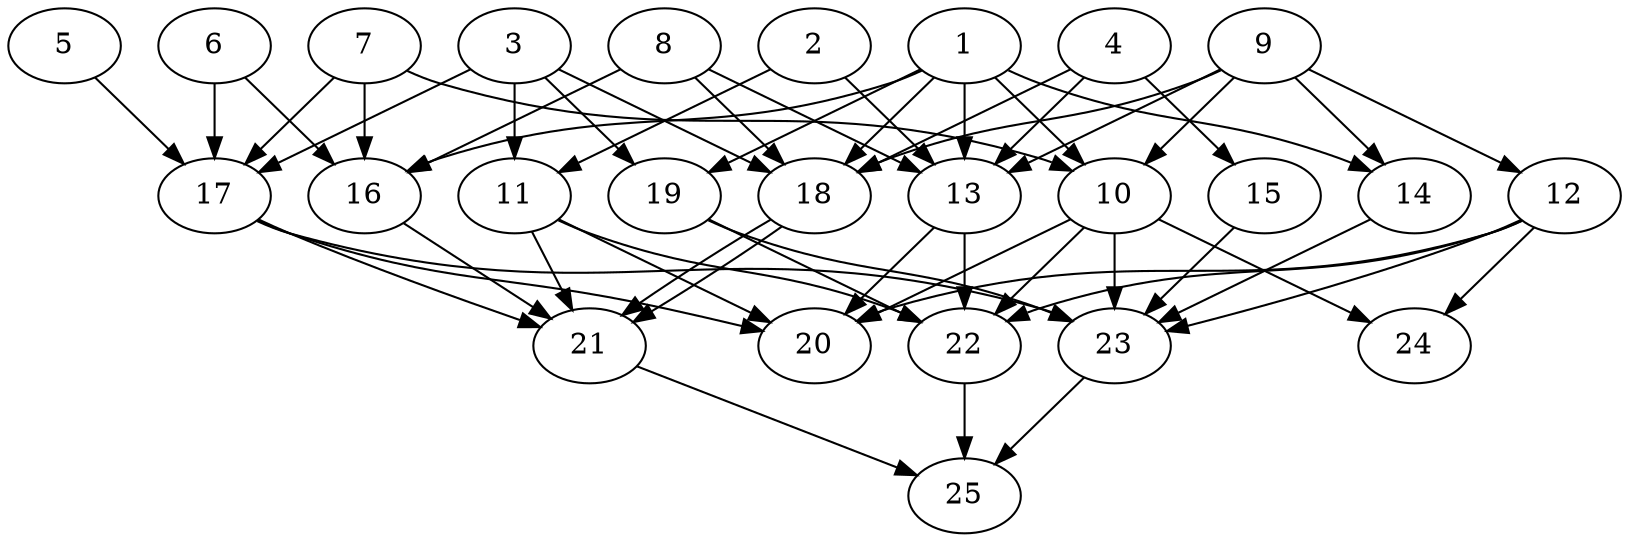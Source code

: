// DAG automatically generated by daggen at Tue Aug  6 16:26:47 2019
// ./daggen --dot -n 25 --ccr 0.4 --fat 0.7 --regular 0.5 --density 0.6 --mindata 5242880 --maxdata 52428800 
digraph G {
  1 [size="59220480", alpha="0.17", expect_size="23688192"] 
  1 -> 10 [size ="23688192"]
  1 -> 13 [size ="23688192"]
  1 -> 14 [size ="23688192"]
  1 -> 16 [size ="23688192"]
  1 -> 18 [size ="23688192"]
  1 -> 19 [size ="23688192"]
  2 [size="89354240", alpha="0.17", expect_size="35741696"] 
  2 -> 11 [size ="35741696"]
  2 -> 13 [size ="35741696"]
  3 [size="42926080", alpha="0.09", expect_size="17170432"] 
  3 -> 11 [size ="17170432"]
  3 -> 17 [size ="17170432"]
  3 -> 18 [size ="17170432"]
  3 -> 19 [size ="17170432"]
  4 [size="63275520", alpha="0.20", expect_size="25310208"] 
  4 -> 13 [size ="25310208"]
  4 -> 15 [size ="25310208"]
  4 -> 18 [size ="25310208"]
  5 [size="75880960", alpha="0.07", expect_size="30352384"] 
  5 -> 17 [size ="30352384"]
  6 [size="98478080", alpha="0.13", expect_size="39391232"] 
  6 -> 16 [size ="39391232"]
  6 -> 17 [size ="39391232"]
  7 [size="107863040", alpha="0.06", expect_size="43145216"] 
  7 -> 10 [size ="43145216"]
  7 -> 16 [size ="43145216"]
  7 -> 17 [size ="43145216"]
  8 [size="49251840", alpha="0.16", expect_size="19700736"] 
  8 -> 13 [size ="19700736"]
  8 -> 16 [size ="19700736"]
  8 -> 18 [size ="19700736"]
  9 [size="39424000", alpha="0.16", expect_size="15769600"] 
  9 -> 10 [size ="15769600"]
  9 -> 12 [size ="15769600"]
  9 -> 13 [size ="15769600"]
  9 -> 14 [size ="15769600"]
  9 -> 18 [size ="15769600"]
  10 [size="100582400", alpha="0.18", expect_size="40232960"] 
  10 -> 20 [size ="40232960"]
  10 -> 22 [size ="40232960"]
  10 -> 23 [size ="40232960"]
  10 -> 24 [size ="40232960"]
  11 [size="76533760", alpha="0.15", expect_size="30613504"] 
  11 -> 20 [size ="30613504"]
  11 -> 21 [size ="30613504"]
  11 -> 22 [size ="30613504"]
  12 [size="56801280", alpha="0.19", expect_size="22720512"] 
  12 -> 20 [size ="22720512"]
  12 -> 22 [size ="22720512"]
  12 -> 23 [size ="22720512"]
  12 -> 24 [size ="22720512"]
  13 [size="37491200", alpha="0.17", expect_size="14996480"] 
  13 -> 20 [size ="14996480"]
  13 -> 22 [size ="14996480"]
  14 [size="88719360", alpha="0.12", expect_size="35487744"] 
  14 -> 23 [size ="35487744"]
  15 [size="86397440", alpha="0.07", expect_size="34558976"] 
  15 -> 23 [size ="34558976"]
  16 [size="127646720", alpha="0.04", expect_size="51058688"] 
  16 -> 21 [size ="51058688"]
  17 [size="86151680", alpha="0.13", expect_size="34460672"] 
  17 -> 20 [size ="34460672"]
  17 -> 21 [size ="34460672"]
  17 -> 23 [size ="34460672"]
  18 [size="122672640", alpha="0.10", expect_size="49069056"] 
  18 -> 21 [size ="49069056"]
  18 -> 21 [size ="49069056"]
  19 [size="99875840", alpha="0.17", expect_size="39950336"] 
  19 -> 22 [size ="39950336"]
  19 -> 23 [size ="39950336"]
  20 [size="75264000", alpha="0.18", expect_size="30105600"] 
  21 [size="63214080", alpha="0.07", expect_size="25285632"] 
  21 -> 25 [size ="25285632"]
  22 [size="30876160", alpha="0.09", expect_size="12350464"] 
  22 -> 25 [size ="12350464"]
  23 [size="22589440", alpha="0.16", expect_size="9035776"] 
  23 -> 25 [size ="9035776"]
  24 [size="123770880", alpha="0.11", expect_size="49508352"] 
  25 [size="77204480", alpha="0.17", expect_size="30881792"] 
}
